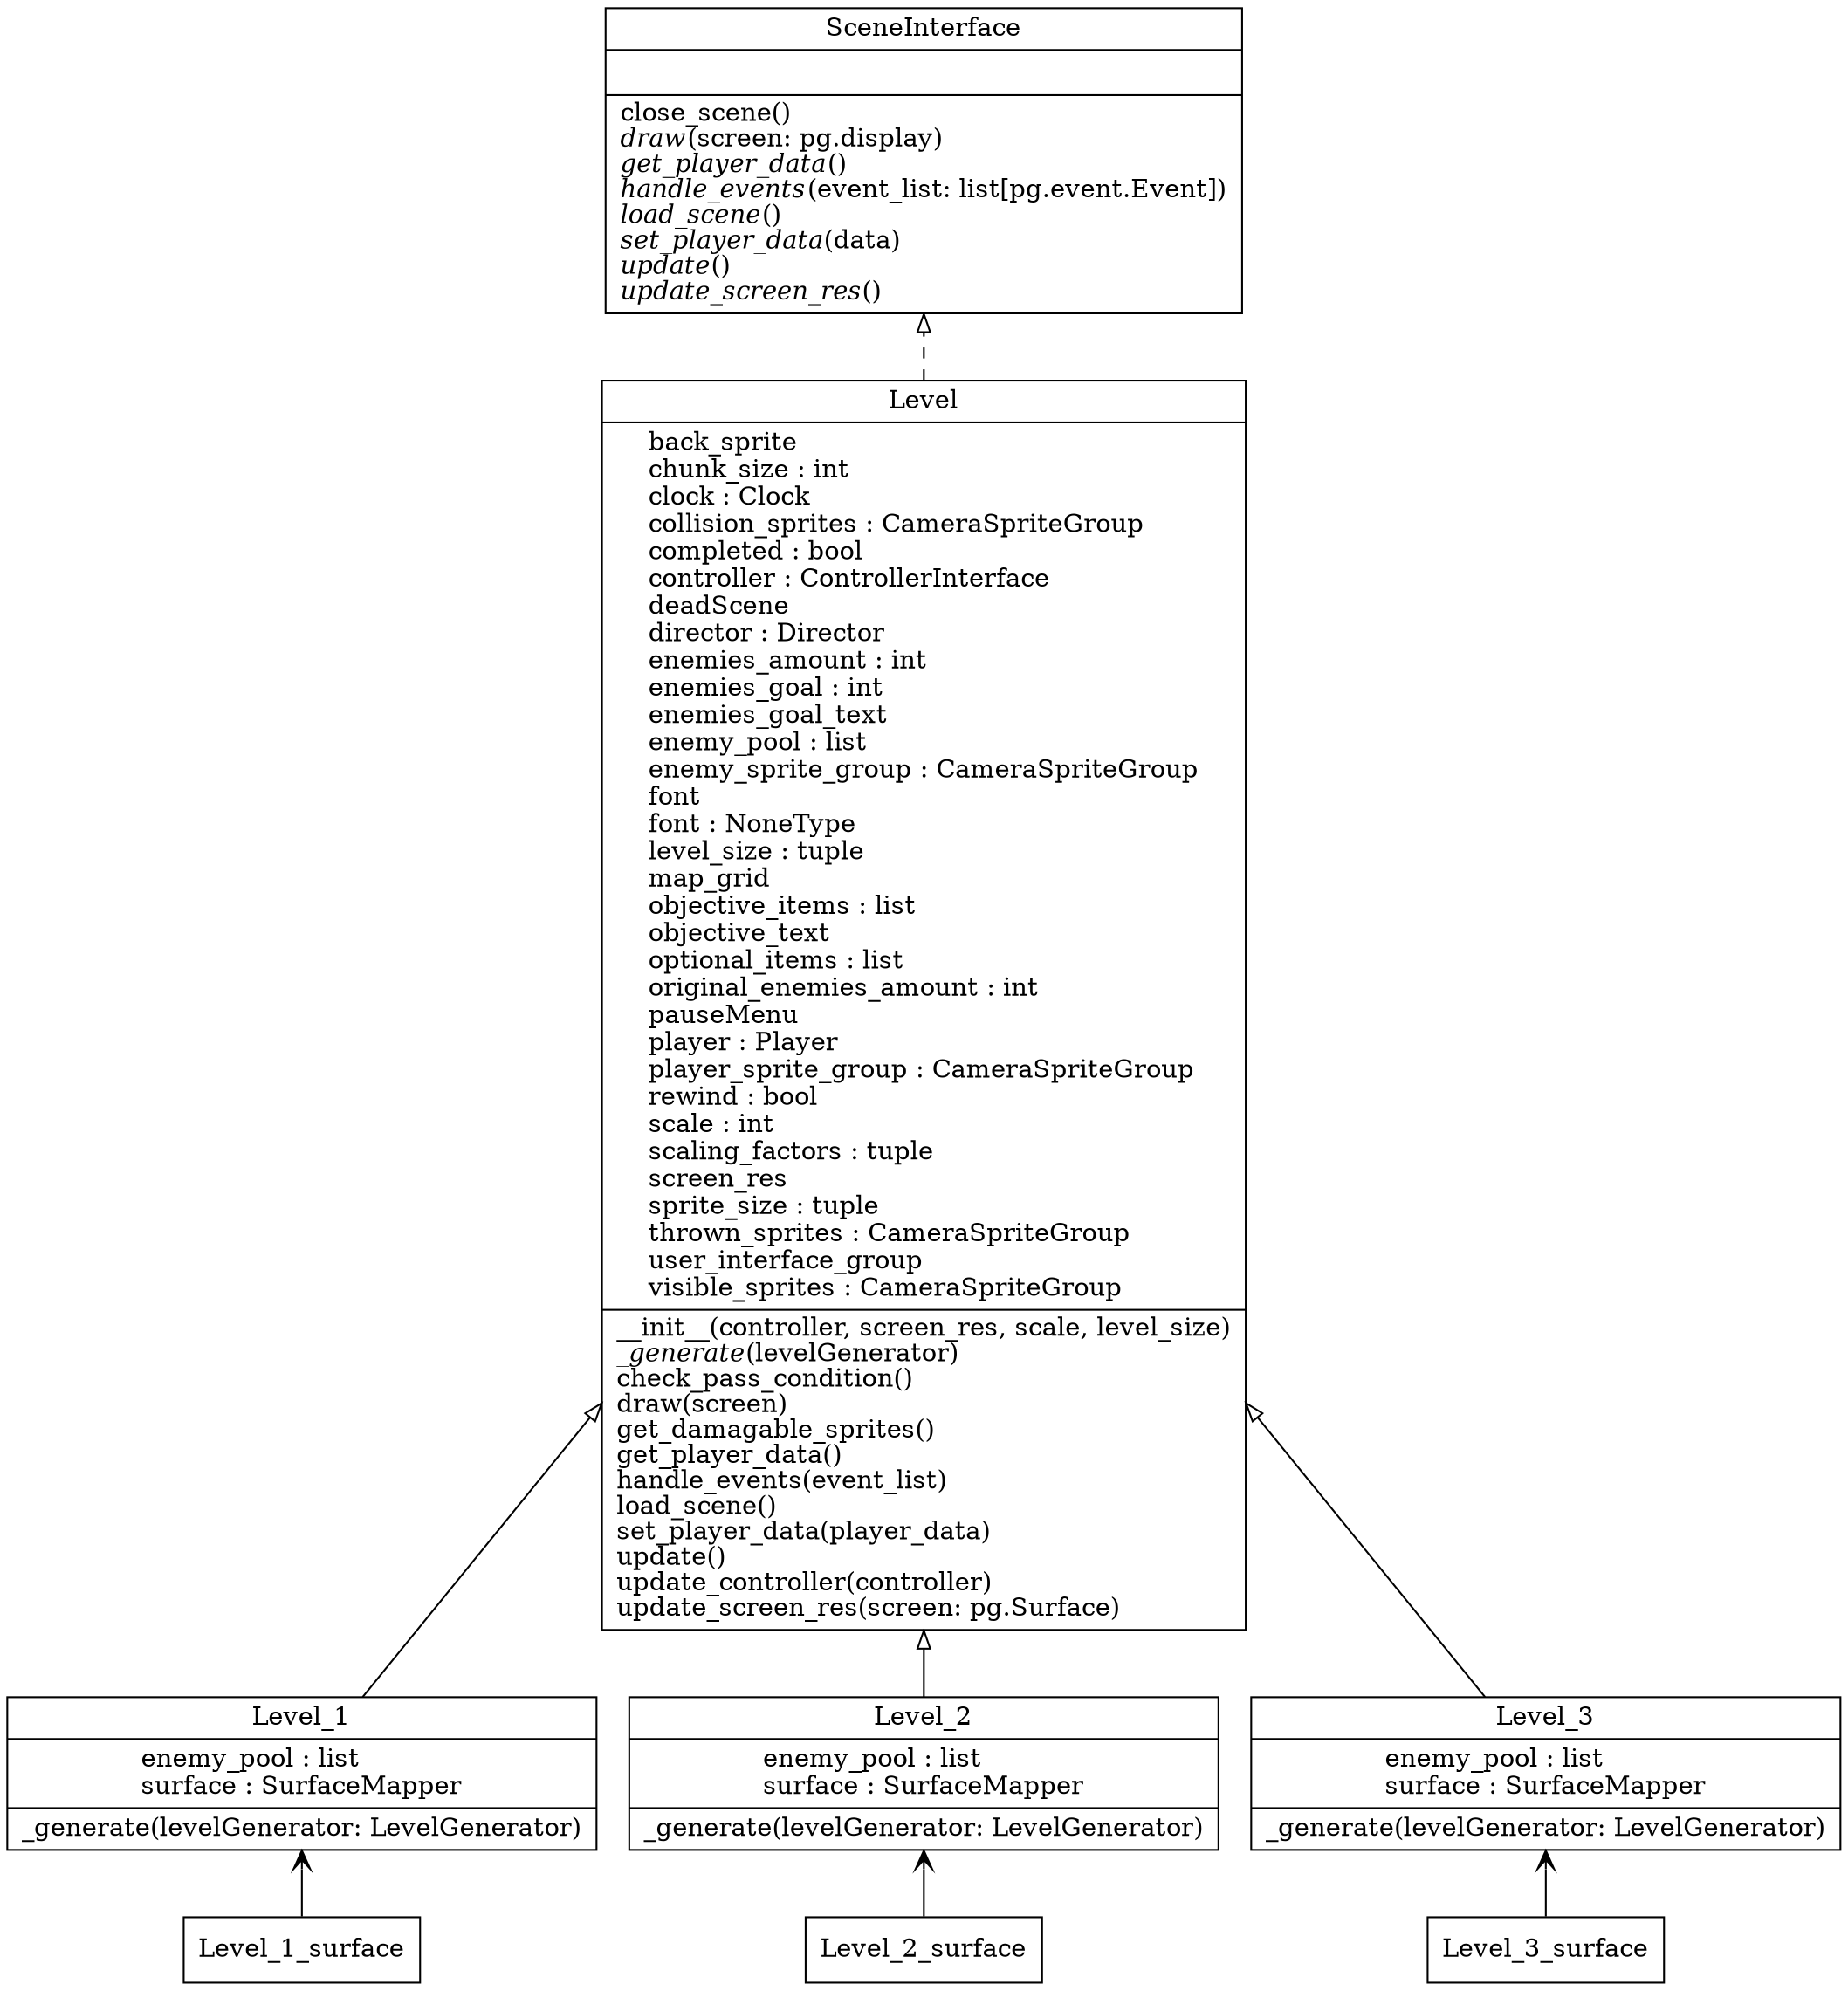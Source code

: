 digraph "Level" {
rankdir=BT
charset="utf-8"
"scene.SceneInterface" [color="black", fontcolor="black", label=<{SceneInterface|<br ALIGN="LEFT"/>|close_scene()<br ALIGN="LEFT"/><I>draw</I>(screen: pg.display)<br ALIGN="LEFT"/><I>get_player_data</I>()<br ALIGN="LEFT"/><I>handle_events</I>(event_list: list[pg.event.Event])<br ALIGN="LEFT"/><I>load_scene</I>()<br ALIGN="LEFT"/><I>set_player_data</I>(data)<br ALIGN="LEFT"/><I>update</I>()<br ALIGN="LEFT"/><I>update_screen_res</I>()<br ALIGN="LEFT"/>}>, shape="record", style="solid"];
"level.Level" [color="black", fontcolor="black", label=<{Level|back_sprite<br ALIGN="LEFT"/>chunk_size : int<br ALIGN="LEFT"/>clock : Clock<br ALIGN="LEFT"/>collision_sprites : CameraSpriteGroup<br ALIGN="LEFT"/>completed : bool<br ALIGN="LEFT"/>controller : ControllerInterface<br ALIGN="LEFT"/>deadScene<br ALIGN="LEFT"/>director : Director<br ALIGN="LEFT"/>enemies_amount : int<br ALIGN="LEFT"/>enemies_goal : int<br ALIGN="LEFT"/>enemies_goal_text<br ALIGN="LEFT"/>enemy_pool : list<br ALIGN="LEFT"/>enemy_sprite_group : CameraSpriteGroup<br ALIGN="LEFT"/>font<br ALIGN="LEFT"/>font : NoneType<br ALIGN="LEFT"/>level_size : tuple<br ALIGN="LEFT"/>map_grid<br ALIGN="LEFT"/>objective_items : list<br ALIGN="LEFT"/>objective_text<br ALIGN="LEFT"/>optional_items : list<br ALIGN="LEFT"/>original_enemies_amount : int<br ALIGN="LEFT"/>pauseMenu<br ALIGN="LEFT"/>player : Player<br ALIGN="LEFT"/>player_sprite_group : CameraSpriteGroup<br ALIGN="LEFT"/>rewind : bool<br ALIGN="LEFT"/>scale : int<br ALIGN="LEFT"/>scaling_factors : tuple<br ALIGN="LEFT"/>screen_res<br ALIGN="LEFT"/>sprite_size : tuple<br ALIGN="LEFT"/>thrown_sprites : CameraSpriteGroup<br ALIGN="LEFT"/>user_interface_group<br ALIGN="LEFT"/>visible_sprites : CameraSpriteGroup<br ALIGN="LEFT"/>|__init__(controller, screen_res, scale, level_size)<br ALIGN="LEFT"/><I>_generate</I>(levelGenerator)<br ALIGN="LEFT"/>check_pass_condition()<br ALIGN="LEFT"/>draw(screen)<br ALIGN="LEFT"/>get_damagable_sprites()<br ALIGN="LEFT"/>get_player_data()<br ALIGN="LEFT"/>handle_events(event_list)<br ALIGN="LEFT"/>load_scene()<br ALIGN="LEFT"/>set_player_data(player_data)<br ALIGN="LEFT"/>update()<br ALIGN="LEFT"/>update_controller(controller)<br ALIGN="LEFT"/>update_screen_res(screen: pg.Surface)<br ALIGN="LEFT"/>}>, shape="record", style="solid"];
"level.Level_1" [color="black", fontcolor="black", label=<{Level_1|enemy_pool : list<br ALIGN="LEFT"/>surface : SurfaceMapper<br ALIGN="LEFT"/>|_generate(levelGenerator: LevelGenerator)<br ALIGN="LEFT"/>}>, shape="record", style="solid"];
"level.Level_2" [color="black", fontcolor="black", label=<{Level_2|enemy_pool : list<br ALIGN="LEFT"/>surface : SurfaceMapper<br ALIGN="LEFT"/>|_generate(levelGenerator: LevelGenerator)<br ALIGN="LEFT"/>}>, shape="record", style="solid"];
"level.Level_3" [color="black", fontcolor="black", label=<{Level_3|enemy_pool : list<br ALIGN="LEFT"/>surface : SurfaceMapper<br ALIGN="LEFT"/>|_generate(levelGenerator: LevelGenerator)<br ALIGN="LEFT"/>}>, shape="record", style="solid"];
"level_generator.Level_1_surface" [color="black", fontcolor="black", label=<Level_1_surface>, shape="record", style="solid"];
"level_generator.Level_2_surface" [color="black", fontcolor="black", label=<Level_2_surface>, shape="record", style="solid"];
"level_generator.Level_3_surface" [color="black", fontcolor="black", label=<Level_3_surface>, shape="record", style="solid"];
"level.Level_1" -> "level.Level" [arrowhead="empty", arrowtail="none"];
"level.Level_2" -> "level.Level" [arrowhead="empty", arrowtail="none"];
"level.Level_3" -> "level.Level" [arrowhead="empty", arrowtail="none"];
"level_generator.Level_1_surface" -> "level.Level_1" [arrowhead="open"];
"level_generator.Level_2_surface" -> "level.Level_2" [arrowhead="open"];
"level_generator.Level_3_surface" -> "level.Level_3" [arrowhead="open"];
"level.Level" -> "scene.SceneInterface" [arrowhead="empty", style="dashed"];
}
